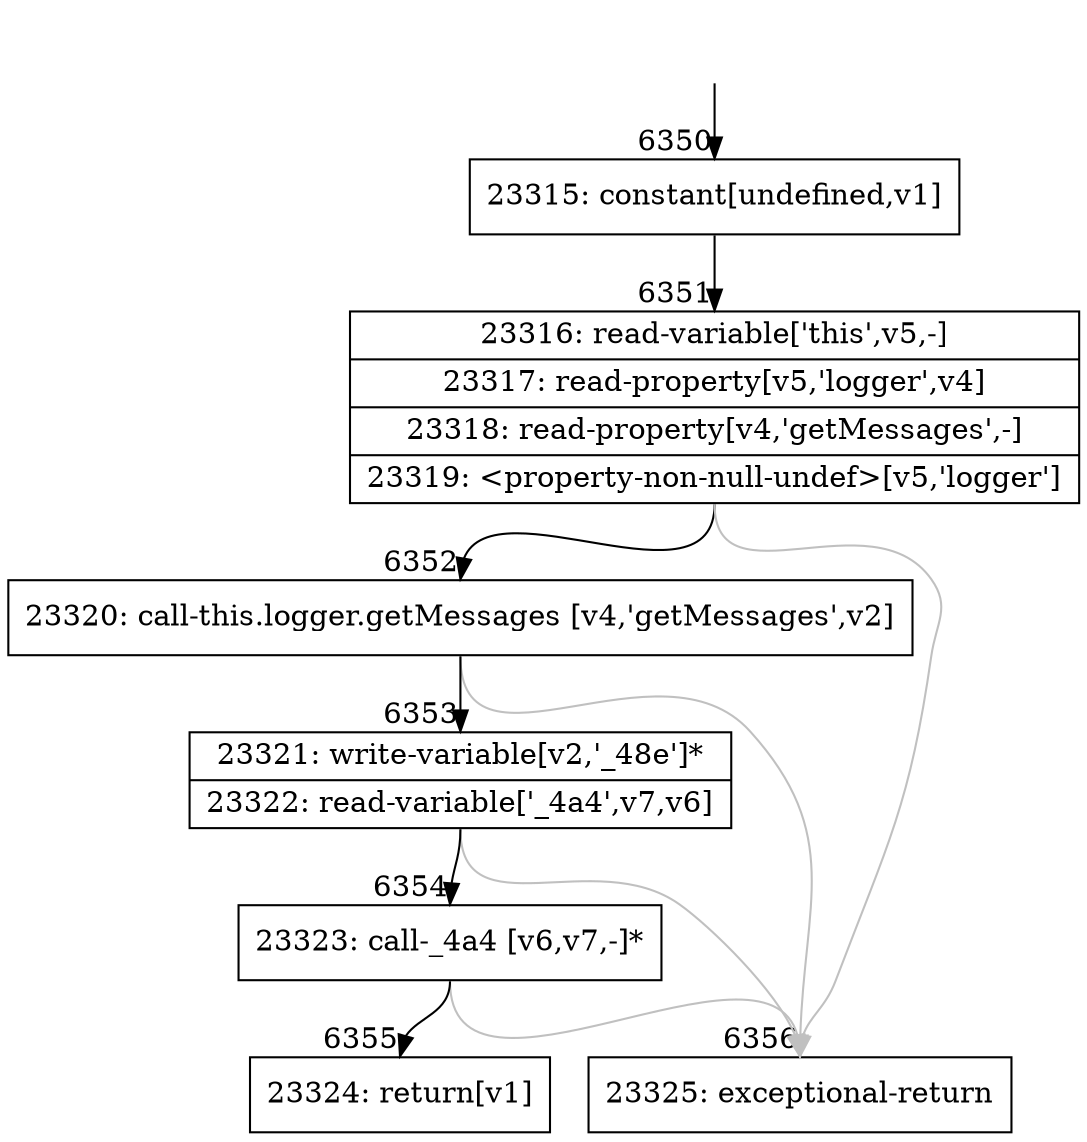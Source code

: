 digraph {
rankdir="TD"
BB_entry428[shape=none,label=""];
BB_entry428 -> BB6350 [tailport=s, headport=n, headlabel="    6350"]
BB6350 [shape=record label="{23315: constant[undefined,v1]}" ] 
BB6350 -> BB6351 [tailport=s, headport=n, headlabel="      6351"]
BB6351 [shape=record label="{23316: read-variable['this',v5,-]|23317: read-property[v5,'logger',v4]|23318: read-property[v4,'getMessages',-]|23319: \<property-non-null-undef\>[v5,'logger']}" ] 
BB6351 -> BB6352 [tailport=s, headport=n, headlabel="      6352"]
BB6351 -> BB6356 [tailport=s, headport=n, color=gray, headlabel="      6356"]
BB6352 [shape=record label="{23320: call-this.logger.getMessages [v4,'getMessages',v2]}" ] 
BB6352 -> BB6353 [tailport=s, headport=n, headlabel="      6353"]
BB6352 -> BB6356 [tailport=s, headport=n, color=gray]
BB6353 [shape=record label="{23321: write-variable[v2,'_48e']*|23322: read-variable['_4a4',v7,v6]}" ] 
BB6353 -> BB6354 [tailport=s, headport=n, headlabel="      6354"]
BB6353 -> BB6356 [tailport=s, headport=n, color=gray]
BB6354 [shape=record label="{23323: call-_4a4 [v6,v7,-]*}" ] 
BB6354 -> BB6355 [tailport=s, headport=n, headlabel="      6355"]
BB6354 -> BB6356 [tailport=s, headport=n, color=gray]
BB6355 [shape=record label="{23324: return[v1]}" ] 
BB6356 [shape=record label="{23325: exceptional-return}" ] 
//#$~ 4517
}
